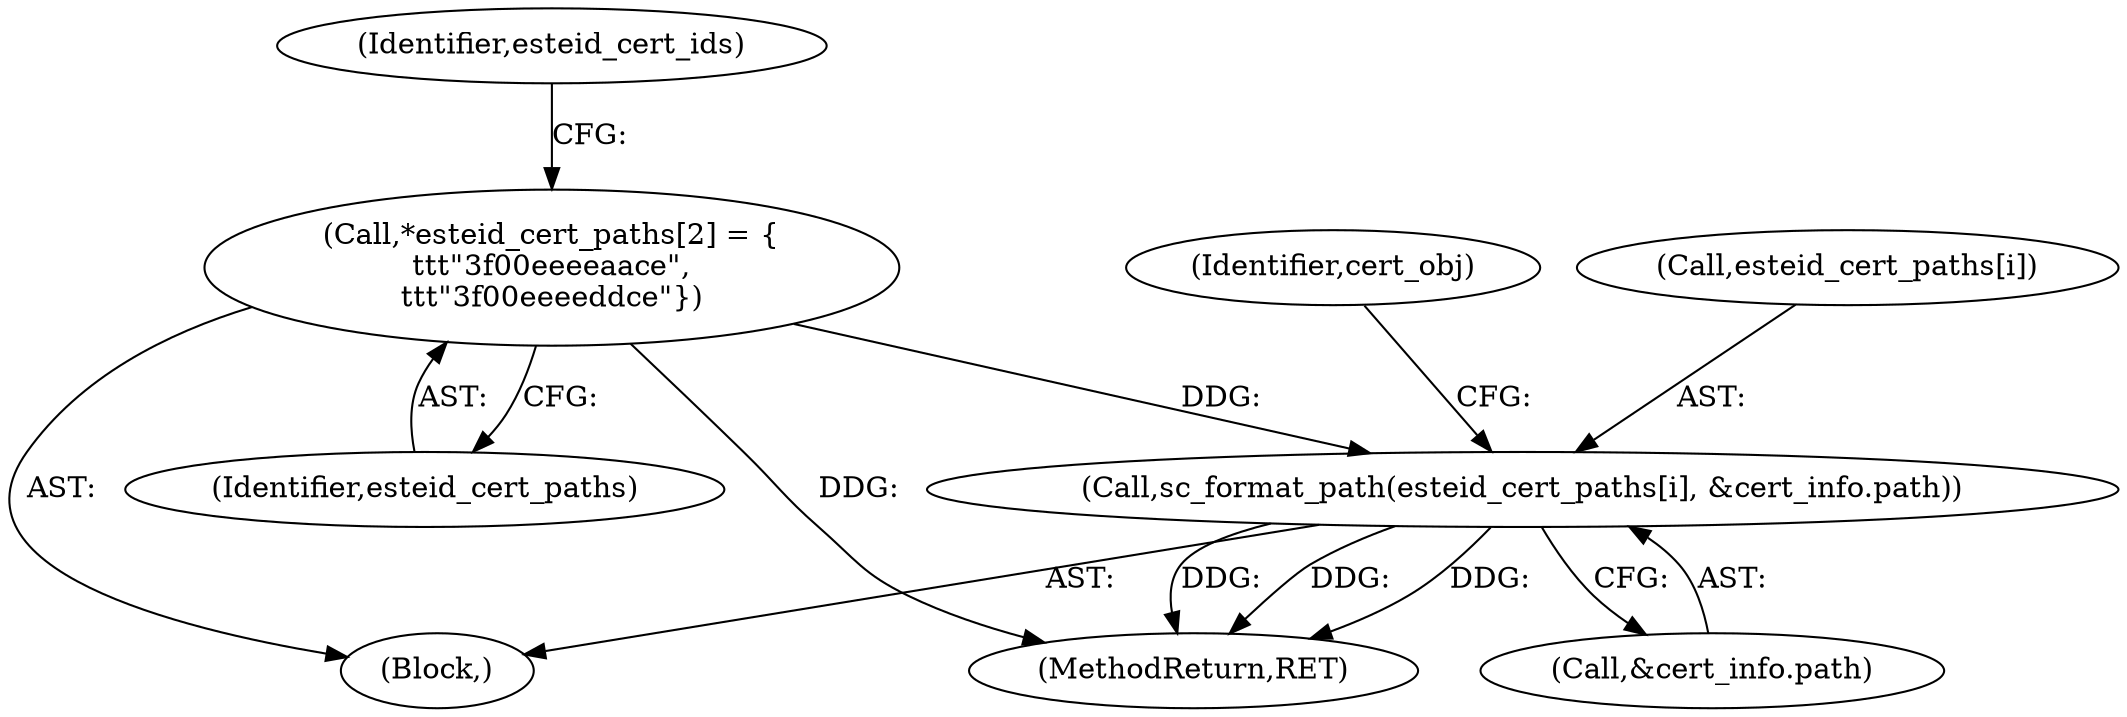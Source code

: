 digraph "0_OpenSC_360e95d45ac4123255a4c796db96337f332160ad#diff-d643a0fa169471dbf2912f4866dc49c5_4@array" {
"1000257" [label="(Call,sc_format_path(esteid_cert_paths[i], &cert_info.path))"];
"1000220" [label="(Call,*esteid_cert_paths[2] = {\n\t\t\t\"3f00eeeeaace\",\n\t\t\t\"3f00eeeeddce\"})"];
"1000827" [label="(MethodReturn,RET)"];
"1000220" [label="(Call,*esteid_cert_paths[2] = {\n\t\t\t\"3f00eeeeaace\",\n\t\t\t\"3f00eeeeddce\"})"];
"1000215" [label="(Block,)"];
"1000267" [label="(Identifier,cert_obj)"];
"1000261" [label="(Call,&cert_info.path)"];
"1000224" [label="(Identifier,esteid_cert_ids)"];
"1000221" [label="(Identifier,esteid_cert_paths)"];
"1000257" [label="(Call,sc_format_path(esteid_cert_paths[i], &cert_info.path))"];
"1000258" [label="(Call,esteid_cert_paths[i])"];
"1000257" -> "1000215"  [label="AST: "];
"1000257" -> "1000261"  [label="CFG: "];
"1000258" -> "1000257"  [label="AST: "];
"1000261" -> "1000257"  [label="AST: "];
"1000267" -> "1000257"  [label="CFG: "];
"1000257" -> "1000827"  [label="DDG: "];
"1000257" -> "1000827"  [label="DDG: "];
"1000257" -> "1000827"  [label="DDG: "];
"1000220" -> "1000257"  [label="DDG: "];
"1000220" -> "1000215"  [label="AST: "];
"1000220" -> "1000221"  [label="CFG: "];
"1000221" -> "1000220"  [label="AST: "];
"1000224" -> "1000220"  [label="CFG: "];
"1000220" -> "1000827"  [label="DDG: "];
}
